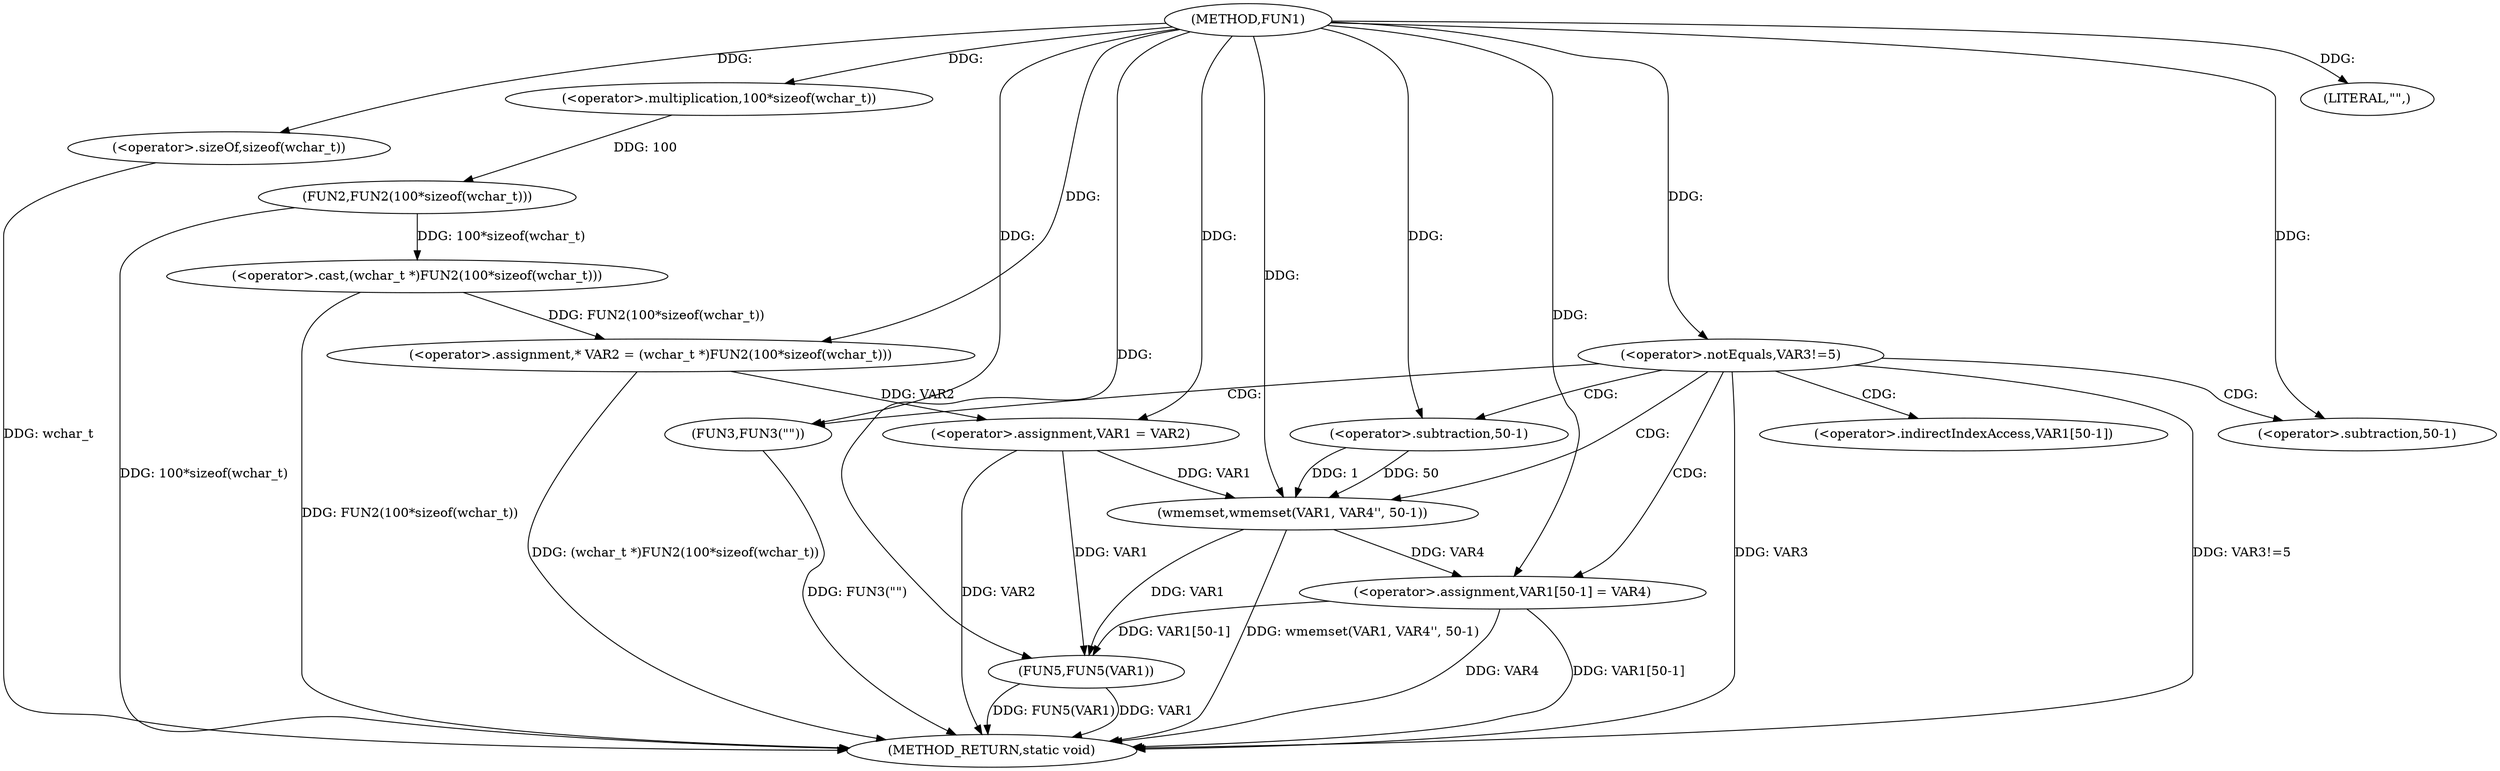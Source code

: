 digraph FUN1 {  
"1000100" [label = "(METHOD,FUN1)" ]
"1000142" [label = "(METHOD_RETURN,static void)" ]
"1000104" [label = "(<operator>.assignment,* VAR2 = (wchar_t *)FUN2(100*sizeof(wchar_t)))" ]
"1000106" [label = "(<operator>.cast,(wchar_t *)FUN2(100*sizeof(wchar_t)))" ]
"1000108" [label = "(FUN2,FUN2(100*sizeof(wchar_t)))" ]
"1000109" [label = "(<operator>.multiplication,100*sizeof(wchar_t))" ]
"1000111" [label = "(<operator>.sizeOf,sizeof(wchar_t))" ]
"1000113" [label = "(<operator>.assignment,VAR1 = VAR2)" ]
"1000117" [label = "(<operator>.notEquals,VAR3!=5)" ]
"1000121" [label = "(FUN3,FUN3(\"\"))" ]
"1000125" [label = "(wmemset,wmemset(VAR1, VAR4'', 50-1))" ]
"1000128" [label = "(<operator>.subtraction,50-1)" ]
"1000131" [label = "(<operator>.assignment,VAR1[50-1] = VAR4)" ]
"1000134" [label = "(<operator>.subtraction,50-1)" ]
"1000139" [label = "(LITERAL,\"\",)" ]
"1000140" [label = "(FUN5,FUN5(VAR1))" ]
"1000132" [label = "(<operator>.indirectIndexAccess,VAR1[50-1])" ]
  "1000117" -> "1000142"  [ label = "DDG: VAR3!=5"] 
  "1000125" -> "1000142"  [ label = "DDG: wmemset(VAR1, VAR4'', 50-1)"] 
  "1000106" -> "1000142"  [ label = "DDG: FUN2(100*sizeof(wchar_t))"] 
  "1000140" -> "1000142"  [ label = "DDG: FUN5(VAR1)"] 
  "1000117" -> "1000142"  [ label = "DDG: VAR3"] 
  "1000111" -> "1000142"  [ label = "DDG: wchar_t"] 
  "1000131" -> "1000142"  [ label = "DDG: VAR1[50-1]"] 
  "1000140" -> "1000142"  [ label = "DDG: VAR1"] 
  "1000113" -> "1000142"  [ label = "DDG: VAR2"] 
  "1000121" -> "1000142"  [ label = "DDG: FUN3(\"\")"] 
  "1000131" -> "1000142"  [ label = "DDG: VAR4"] 
  "1000104" -> "1000142"  [ label = "DDG: (wchar_t *)FUN2(100*sizeof(wchar_t))"] 
  "1000108" -> "1000142"  [ label = "DDG: 100*sizeof(wchar_t)"] 
  "1000106" -> "1000104"  [ label = "DDG: FUN2(100*sizeof(wchar_t))"] 
  "1000100" -> "1000104"  [ label = "DDG: "] 
  "1000108" -> "1000106"  [ label = "DDG: 100*sizeof(wchar_t)"] 
  "1000109" -> "1000108"  [ label = "DDG: 100"] 
  "1000100" -> "1000109"  [ label = "DDG: "] 
  "1000100" -> "1000111"  [ label = "DDG: "] 
  "1000104" -> "1000113"  [ label = "DDG: VAR2"] 
  "1000100" -> "1000113"  [ label = "DDG: "] 
  "1000100" -> "1000117"  [ label = "DDG: "] 
  "1000100" -> "1000121"  [ label = "DDG: "] 
  "1000113" -> "1000125"  [ label = "DDG: VAR1"] 
  "1000100" -> "1000125"  [ label = "DDG: "] 
  "1000128" -> "1000125"  [ label = "DDG: 50"] 
  "1000128" -> "1000125"  [ label = "DDG: 1"] 
  "1000100" -> "1000128"  [ label = "DDG: "] 
  "1000125" -> "1000131"  [ label = "DDG: VAR4"] 
  "1000100" -> "1000131"  [ label = "DDG: "] 
  "1000100" -> "1000134"  [ label = "DDG: "] 
  "1000100" -> "1000139"  [ label = "DDG: "] 
  "1000125" -> "1000140"  [ label = "DDG: VAR1"] 
  "1000113" -> "1000140"  [ label = "DDG: VAR1"] 
  "1000131" -> "1000140"  [ label = "DDG: VAR1[50-1]"] 
  "1000100" -> "1000140"  [ label = "DDG: "] 
  "1000117" -> "1000132"  [ label = "CDG: "] 
  "1000117" -> "1000128"  [ label = "CDG: "] 
  "1000117" -> "1000121"  [ label = "CDG: "] 
  "1000117" -> "1000125"  [ label = "CDG: "] 
  "1000117" -> "1000131"  [ label = "CDG: "] 
  "1000117" -> "1000134"  [ label = "CDG: "] 
}

